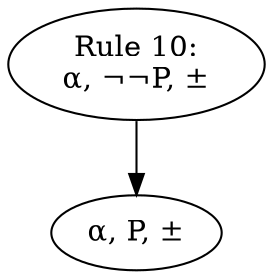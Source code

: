 digraph {
    a [label="Rule 10:\nα, ¬¬P, ±"];
    b [label="α, P, ±"];
    a -> b;
 }

digraph {
    a [label="Rule 11:\nα, ¬(P ∧ Q), ±"];
    b [label="α, ¬P ∨ ¬Q, ±"];
    a -> b;
 }

digraph {
    a [label="Rule 12:\nα, ¬(P ∨ Q), ±"];
    b [label="α, ¬P ∧ ¬Q, ±"];
    a -> b;
 }

digraph {
    a [label="Rule 13:\nα, ¬(P ⊃ Q), ±"];
    b [label="α, P ⊃ Q, ∓"];
    a -> b;
 }
